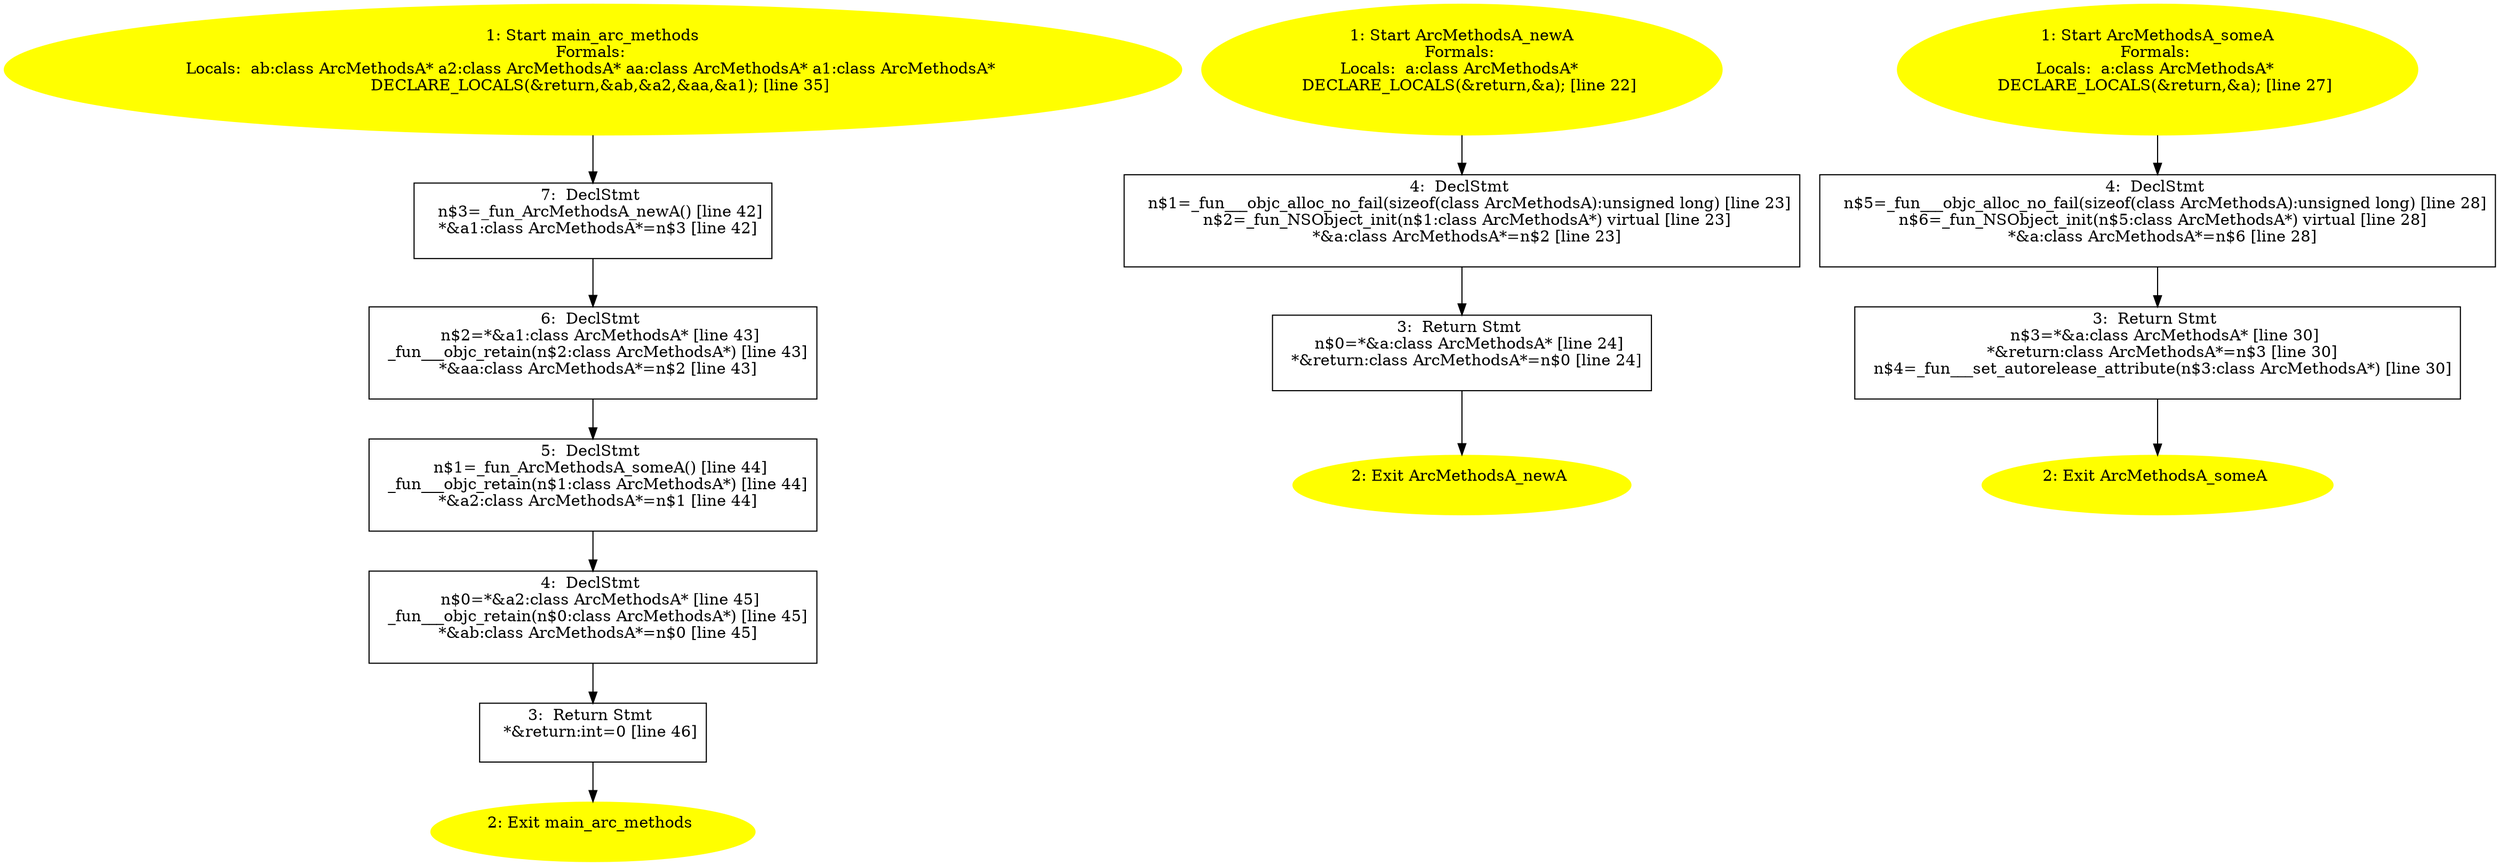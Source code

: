 /* @generated */
digraph iCFG {
"main_arc_methods.6924ccbb58d8dbb03048861dcbd6134b_7" [label="7:  DeclStmt \n   n$3=_fun_ArcMethodsA_newA() [line 42]\n  *&a1:class ArcMethodsA*=n$3 [line 42]\n " shape="box"]
	

	 "main_arc_methods.6924ccbb58d8dbb03048861dcbd6134b_7" -> "main_arc_methods.6924ccbb58d8dbb03048861dcbd6134b_6" ;
"main_arc_methods.6924ccbb58d8dbb03048861dcbd6134b_6" [label="6:  DeclStmt \n   n$2=*&a1:class ArcMethodsA* [line 43]\n  _fun___objc_retain(n$2:class ArcMethodsA*) [line 43]\n  *&aa:class ArcMethodsA*=n$2 [line 43]\n " shape="box"]
	

	 "main_arc_methods.6924ccbb58d8dbb03048861dcbd6134b_6" -> "main_arc_methods.6924ccbb58d8dbb03048861dcbd6134b_5" ;
"main_arc_methods.6924ccbb58d8dbb03048861dcbd6134b_5" [label="5:  DeclStmt \n   n$1=_fun_ArcMethodsA_someA() [line 44]\n  _fun___objc_retain(n$1:class ArcMethodsA*) [line 44]\n  *&a2:class ArcMethodsA*=n$1 [line 44]\n " shape="box"]
	

	 "main_arc_methods.6924ccbb58d8dbb03048861dcbd6134b_5" -> "main_arc_methods.6924ccbb58d8dbb03048861dcbd6134b_4" ;
"main_arc_methods.6924ccbb58d8dbb03048861dcbd6134b_4" [label="4:  DeclStmt \n   n$0=*&a2:class ArcMethodsA* [line 45]\n  _fun___objc_retain(n$0:class ArcMethodsA*) [line 45]\n  *&ab:class ArcMethodsA*=n$0 [line 45]\n " shape="box"]
	

	 "main_arc_methods.6924ccbb58d8dbb03048861dcbd6134b_4" -> "main_arc_methods.6924ccbb58d8dbb03048861dcbd6134b_3" ;
"main_arc_methods.6924ccbb58d8dbb03048861dcbd6134b_3" [label="3:  Return Stmt \n   *&return:int=0 [line 46]\n " shape="box"]
	

	 "main_arc_methods.6924ccbb58d8dbb03048861dcbd6134b_3" -> "main_arc_methods.6924ccbb58d8dbb03048861dcbd6134b_2" ;
"main_arc_methods.6924ccbb58d8dbb03048861dcbd6134b_2" [label="2: Exit main_arc_methods \n  " color=yellow style=filled]
	

"main_arc_methods.6924ccbb58d8dbb03048861dcbd6134b_1" [label="1: Start main_arc_methods\nFormals: \nLocals:  ab:class ArcMethodsA* a2:class ArcMethodsA* aa:class ArcMethodsA* a1:class ArcMethodsA* \n   DECLARE_LOCALS(&return,&ab,&a2,&aa,&a1); [line 35]\n " color=yellow style=filled]
	

	 "main_arc_methods.6924ccbb58d8dbb03048861dcbd6134b_1" -> "main_arc_methods.6924ccbb58d8dbb03048861dcbd6134b_7" ;
"ArcMethodsA_newAclass.a1a593730f09207bdfeee07b0a5c2a2b_4" [label="4:  DeclStmt \n   n$1=_fun___objc_alloc_no_fail(sizeof(class ArcMethodsA):unsigned long) [line 23]\n  n$2=_fun_NSObject_init(n$1:class ArcMethodsA*) virtual [line 23]\n  *&a:class ArcMethodsA*=n$2 [line 23]\n " shape="box"]
	

	 "ArcMethodsA_newAclass.a1a593730f09207bdfeee07b0a5c2a2b_4" -> "ArcMethodsA_newAclass.a1a593730f09207bdfeee07b0a5c2a2b_3" ;
"ArcMethodsA_newAclass.a1a593730f09207bdfeee07b0a5c2a2b_3" [label="3:  Return Stmt \n   n$0=*&a:class ArcMethodsA* [line 24]\n  *&return:class ArcMethodsA*=n$0 [line 24]\n " shape="box"]
	

	 "ArcMethodsA_newAclass.a1a593730f09207bdfeee07b0a5c2a2b_3" -> "ArcMethodsA_newAclass.a1a593730f09207bdfeee07b0a5c2a2b_2" ;
"ArcMethodsA_newAclass.a1a593730f09207bdfeee07b0a5c2a2b_2" [label="2: Exit ArcMethodsA_newA \n  " color=yellow style=filled]
	

"ArcMethodsA_newAclass.a1a593730f09207bdfeee07b0a5c2a2b_1" [label="1: Start ArcMethodsA_newA\nFormals: \nLocals:  a:class ArcMethodsA* \n   DECLARE_LOCALS(&return,&a); [line 22]\n " color=yellow style=filled]
	

	 "ArcMethodsA_newAclass.a1a593730f09207bdfeee07b0a5c2a2b_1" -> "ArcMethodsA_newAclass.a1a593730f09207bdfeee07b0a5c2a2b_4" ;
"ArcMethodsA_someAclass.c9d4f8751e9d91ae9809cf7cbd0e44db_4" [label="4:  DeclStmt \n   n$5=_fun___objc_alloc_no_fail(sizeof(class ArcMethodsA):unsigned long) [line 28]\n  n$6=_fun_NSObject_init(n$5:class ArcMethodsA*) virtual [line 28]\n  *&a:class ArcMethodsA*=n$6 [line 28]\n " shape="box"]
	

	 "ArcMethodsA_someAclass.c9d4f8751e9d91ae9809cf7cbd0e44db_4" -> "ArcMethodsA_someAclass.c9d4f8751e9d91ae9809cf7cbd0e44db_3" ;
"ArcMethodsA_someAclass.c9d4f8751e9d91ae9809cf7cbd0e44db_3" [label="3:  Return Stmt \n   n$3=*&a:class ArcMethodsA* [line 30]\n  *&return:class ArcMethodsA*=n$3 [line 30]\n  n$4=_fun___set_autorelease_attribute(n$3:class ArcMethodsA*) [line 30]\n " shape="box"]
	

	 "ArcMethodsA_someAclass.c9d4f8751e9d91ae9809cf7cbd0e44db_3" -> "ArcMethodsA_someAclass.c9d4f8751e9d91ae9809cf7cbd0e44db_2" ;
"ArcMethodsA_someAclass.c9d4f8751e9d91ae9809cf7cbd0e44db_2" [label="2: Exit ArcMethodsA_someA \n  " color=yellow style=filled]
	

"ArcMethodsA_someAclass.c9d4f8751e9d91ae9809cf7cbd0e44db_1" [label="1: Start ArcMethodsA_someA\nFormals: \nLocals:  a:class ArcMethodsA* \n   DECLARE_LOCALS(&return,&a); [line 27]\n " color=yellow style=filled]
	

	 "ArcMethodsA_someAclass.c9d4f8751e9d91ae9809cf7cbd0e44db_1" -> "ArcMethodsA_someAclass.c9d4f8751e9d91ae9809cf7cbd0e44db_4" ;
}
